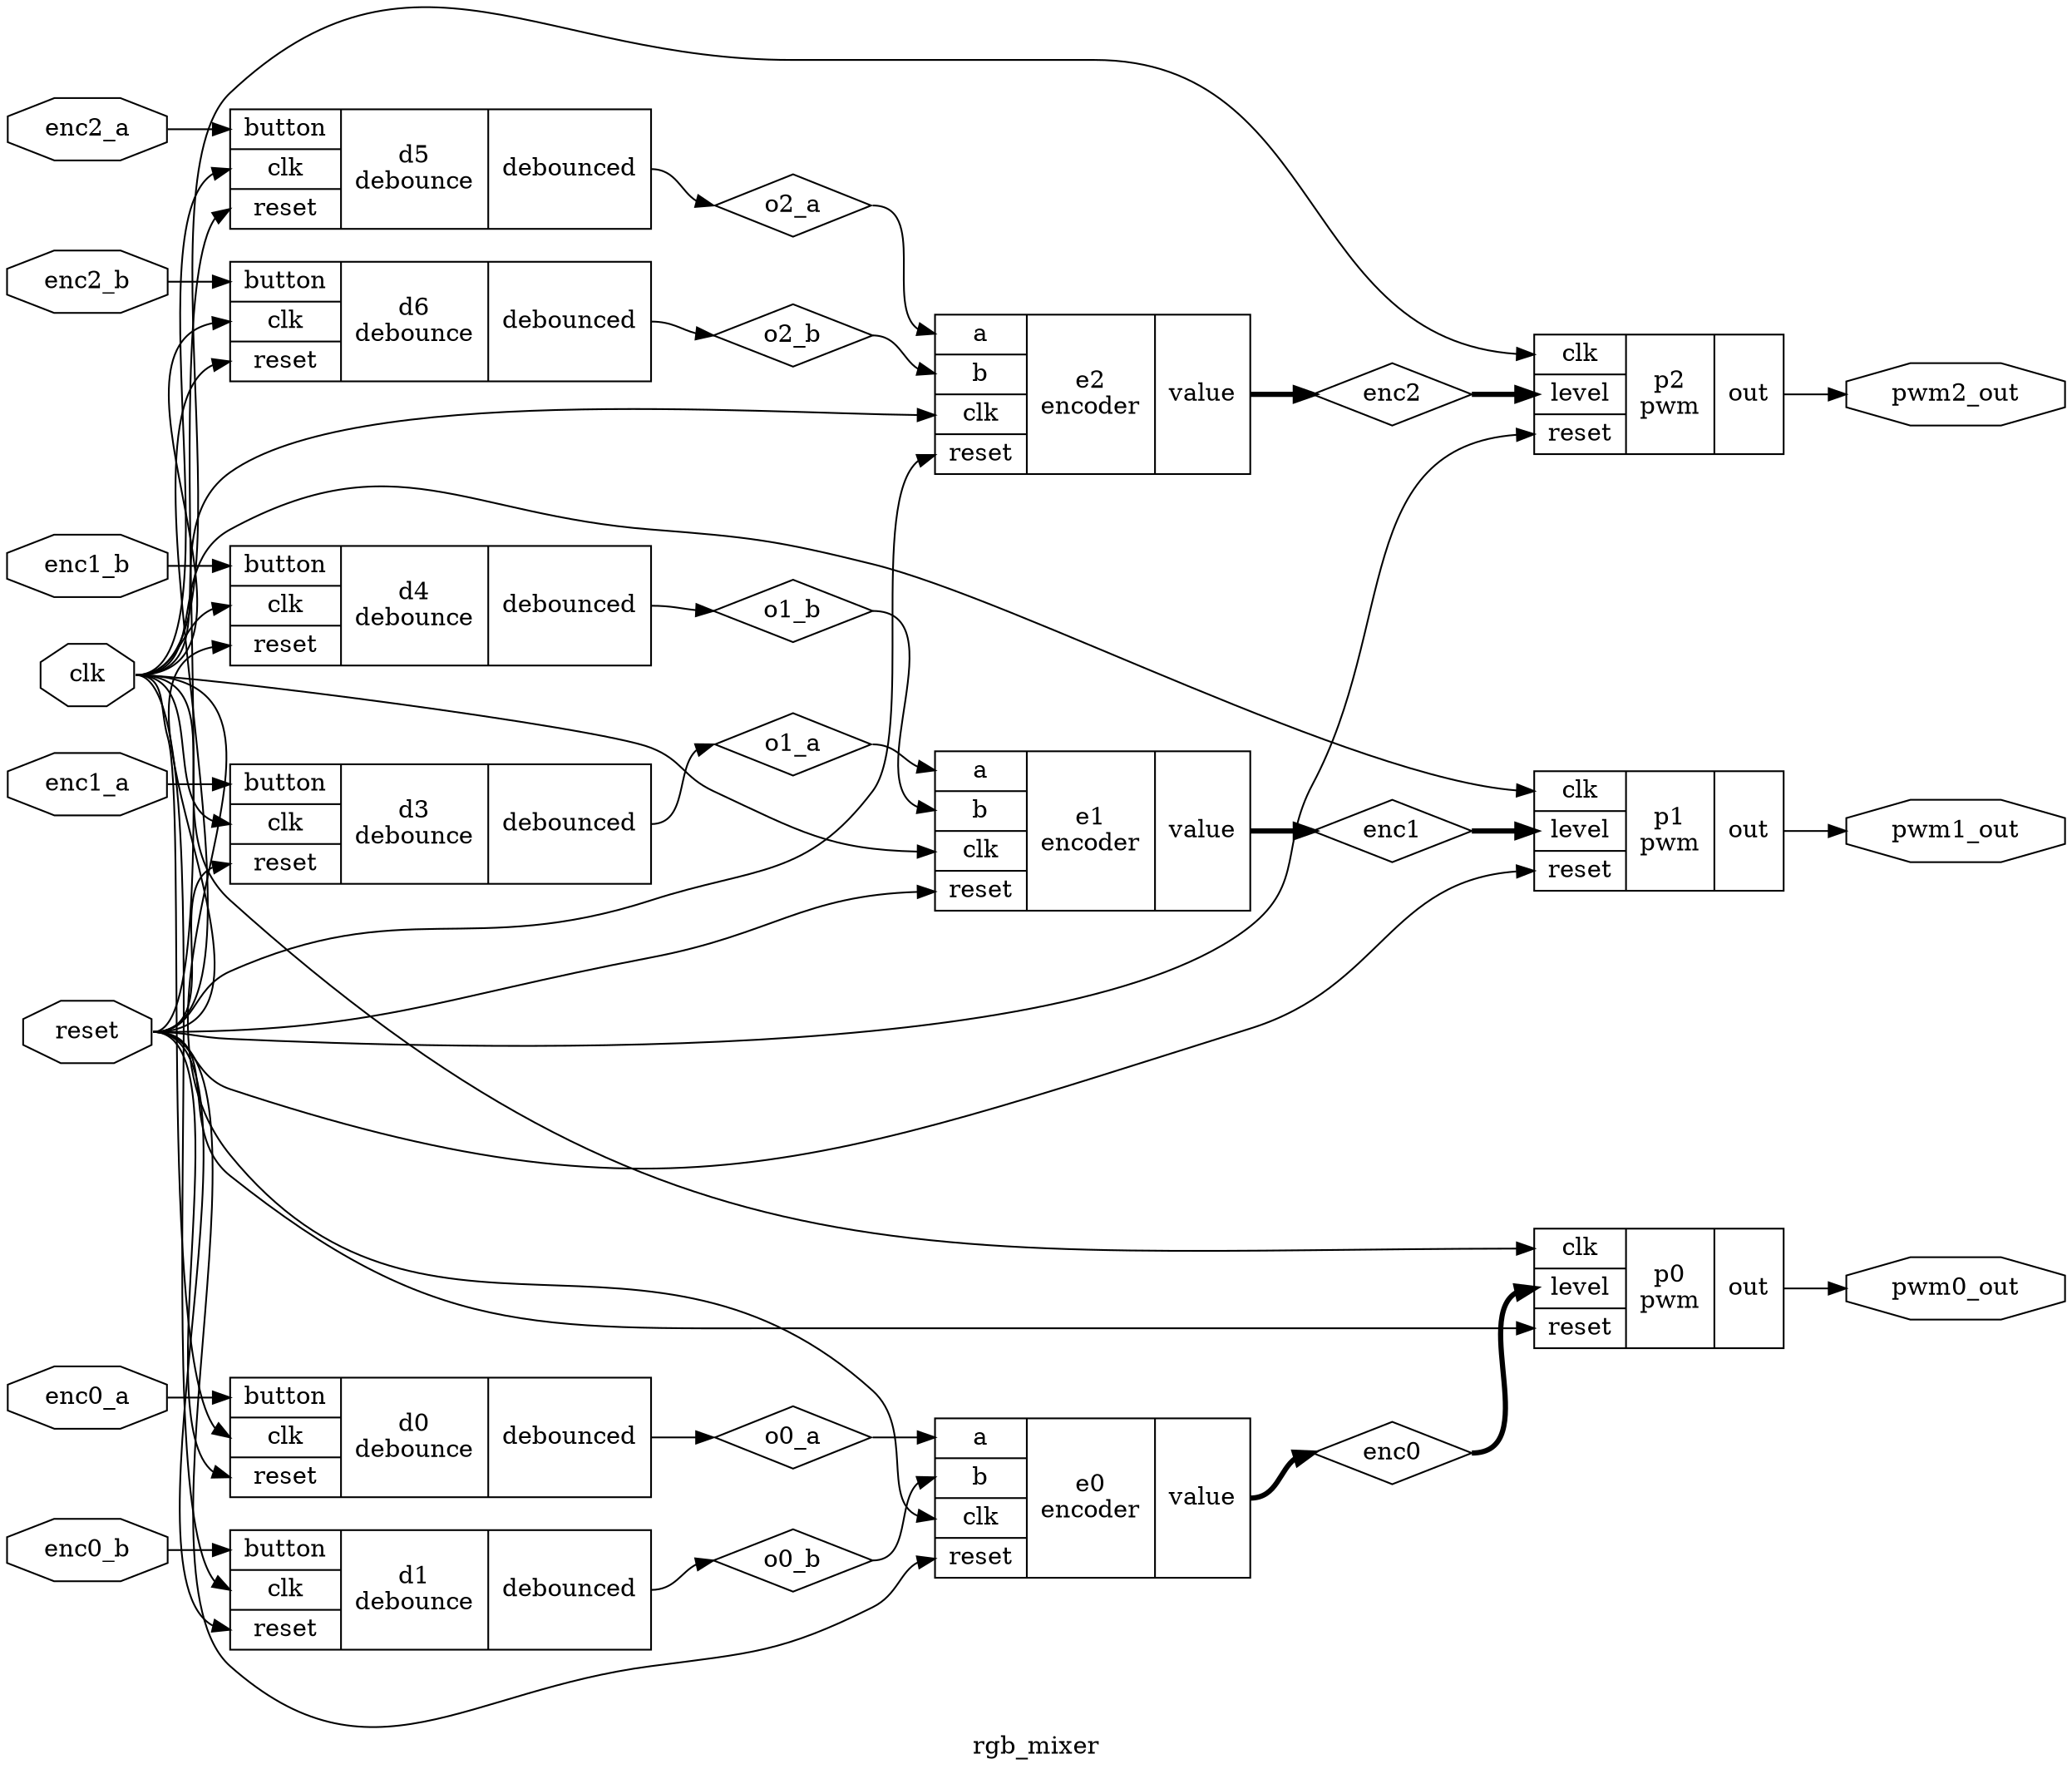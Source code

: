 digraph "rgb_mixer" {
label="rgb_mixer";
rankdir="LR";
remincross=true;
n1 [ shape=diamond, label="enc2", color="black", fontcolor="black" ];
n2 [ shape=diamond, label="o2_b", color="black", fontcolor="black" ];
n3 [ shape=diamond, label="o2_a", color="black", fontcolor="black" ];
n4 [ shape=diamond, label="enc1", color="black", fontcolor="black" ];
n5 [ shape=diamond, label="o1_b", color="black", fontcolor="black" ];
n6 [ shape=diamond, label="o1_a", color="black", fontcolor="black" ];
n7 [ shape=diamond, label="enc0", color="black", fontcolor="black" ];
n8 [ shape=diamond, label="o0_b", color="black", fontcolor="black" ];
n9 [ shape=diamond, label="o0_a", color="black", fontcolor="black" ];
n10 [ shape=octagon, label="pwm2_out", color="black", fontcolor="black" ];
n11 [ shape=octagon, label="pwm1_out", color="black", fontcolor="black" ];
n12 [ shape=octagon, label="pwm0_out", color="black", fontcolor="black" ];
n13 [ shape=octagon, label="enc2_b", color="black", fontcolor="black" ];
n14 [ shape=octagon, label="enc2_a", color="black", fontcolor="black" ];
n15 [ shape=octagon, label="enc1_b", color="black", fontcolor="black" ];
n16 [ shape=octagon, label="enc1_a", color="black", fontcolor="black" ];
n17 [ shape=octagon, label="enc0_b", color="black", fontcolor="black" ];
n18 [ shape=octagon, label="enc0_a", color="black", fontcolor="black" ];
n19 [ shape=octagon, label="reset", color="black", fontcolor="black" ];
n20 [ shape=octagon, label="clk", color="black", fontcolor="black" ];
c23 [ shape=record, label="{{<p20> clk|<p21> level|<p19> reset}|p2\npwm|{<p22> out}}",  ];
c27 [ shape=record, label="{{<p24> a|<p25> b|<p20> clk|<p19> reset}|e2\nencoder|{<p26> value}}",  ];
c30 [ shape=record, label="{{<p28> button|<p20> clk|<p19> reset}|d6\ndebounce|{<p29> debounced}}",  ];
c31 [ shape=record, label="{{<p28> button|<p20> clk|<p19> reset}|d5\ndebounce|{<p29> debounced}}",  ];
c32 [ shape=record, label="{{<p20> clk|<p21> level|<p19> reset}|p1\npwm|{<p22> out}}",  ];
c33 [ shape=record, label="{{<p24> a|<p25> b|<p20> clk|<p19> reset}|e1\nencoder|{<p26> value}}",  ];
c34 [ shape=record, label="{{<p28> button|<p20> clk|<p19> reset}|d4\ndebounce|{<p29> debounced}}",  ];
c35 [ shape=record, label="{{<p28> button|<p20> clk|<p19> reset}|d3\ndebounce|{<p29> debounced}}",  ];
c36 [ shape=record, label="{{<p20> clk|<p21> level|<p19> reset}|p0\npwm|{<p22> out}}",  ];
c37 [ shape=record, label="{{<p24> a|<p25> b|<p20> clk|<p19> reset}|e0\nencoder|{<p26> value}}",  ];
c38 [ shape=record, label="{{<p28> button|<p20> clk|<p19> reset}|d1\ndebounce|{<p29> debounced}}",  ];
c39 [ shape=record, label="{{<p28> button|<p20> clk|<p19> reset}|d0\ndebounce|{<p29> debounced}}",  ];
c27:p26:e -> n1:w [color="black", fontcolor="black", style="setlinewidth(3)", label=""];
n1:e -> c23:p21:w [color="black", fontcolor="black", style="setlinewidth(3)", label=""];
c23:p22:e -> n10:w [color="black", fontcolor="black", label=""];
c32:p22:e -> n11:w [color="black", fontcolor="black", label=""];
c36:p22:e -> n12:w [color="black", fontcolor="black", label=""];
n13:e -> c30:p28:w [color="black", fontcolor="black", label=""];
n14:e -> c31:p28:w [color="black", fontcolor="black", label=""];
n15:e -> c34:p28:w [color="black", fontcolor="black", label=""];
n16:e -> c35:p28:w [color="black", fontcolor="black", label=""];
n17:e -> c38:p28:w [color="black", fontcolor="black", label=""];
n18:e -> c39:p28:w [color="black", fontcolor="black", label=""];
n19:e -> c23:p19:w [color="black", fontcolor="black", label=""];
n19:e -> c27:p19:w [color="black", fontcolor="black", label=""];
n19:e -> c30:p19:w [color="black", fontcolor="black", label=""];
n19:e -> c31:p19:w [color="black", fontcolor="black", label=""];
n19:e -> c32:p19:w [color="black", fontcolor="black", label=""];
n19:e -> c33:p19:w [color="black", fontcolor="black", label=""];
n19:e -> c34:p19:w [color="black", fontcolor="black", label=""];
n19:e -> c35:p19:w [color="black", fontcolor="black", label=""];
n19:e -> c36:p19:w [color="black", fontcolor="black", label=""];
n19:e -> c37:p19:w [color="black", fontcolor="black", label=""];
n19:e -> c38:p19:w [color="black", fontcolor="black", label=""];
n19:e -> c39:p19:w [color="black", fontcolor="black", label=""];
c30:p29:e -> n2:w [color="black", fontcolor="black", label=""];
n2:e -> c27:p25:w [color="black", fontcolor="black", label=""];
n20:e -> c23:p20:w [color="black", fontcolor="black", label=""];
n20:e -> c27:p20:w [color="black", fontcolor="black", label=""];
n20:e -> c30:p20:w [color="black", fontcolor="black", label=""];
n20:e -> c31:p20:w [color="black", fontcolor="black", label=""];
n20:e -> c32:p20:w [color="black", fontcolor="black", label=""];
n20:e -> c33:p20:w [color="black", fontcolor="black", label=""];
n20:e -> c34:p20:w [color="black", fontcolor="black", label=""];
n20:e -> c35:p20:w [color="black", fontcolor="black", label=""];
n20:e -> c36:p20:w [color="black", fontcolor="black", label=""];
n20:e -> c37:p20:w [color="black", fontcolor="black", label=""];
n20:e -> c38:p20:w [color="black", fontcolor="black", label=""];
n20:e -> c39:p20:w [color="black", fontcolor="black", label=""];
c31:p29:e -> n3:w [color="black", fontcolor="black", label=""];
n3:e -> c27:p24:w [color="black", fontcolor="black", label=""];
c33:p26:e -> n4:w [color="black", fontcolor="black", style="setlinewidth(3)", label=""];
n4:e -> c32:p21:w [color="black", fontcolor="black", style="setlinewidth(3)", label=""];
c34:p29:e -> n5:w [color="black", fontcolor="black", label=""];
n5:e -> c33:p25:w [color="black", fontcolor="black", label=""];
c35:p29:e -> n6:w [color="black", fontcolor="black", label=""];
n6:e -> c33:p24:w [color="black", fontcolor="black", label=""];
c37:p26:e -> n7:w [color="black", fontcolor="black", style="setlinewidth(3)", label=""];
n7:e -> c36:p21:w [color="black", fontcolor="black", style="setlinewidth(3)", label=""];
c38:p29:e -> n8:w [color="black", fontcolor="black", label=""];
n8:e -> c37:p25:w [color="black", fontcolor="black", label=""];
c39:p29:e -> n9:w [color="black", fontcolor="black", label=""];
n9:e -> c37:p24:w [color="black", fontcolor="black", label=""];
}
